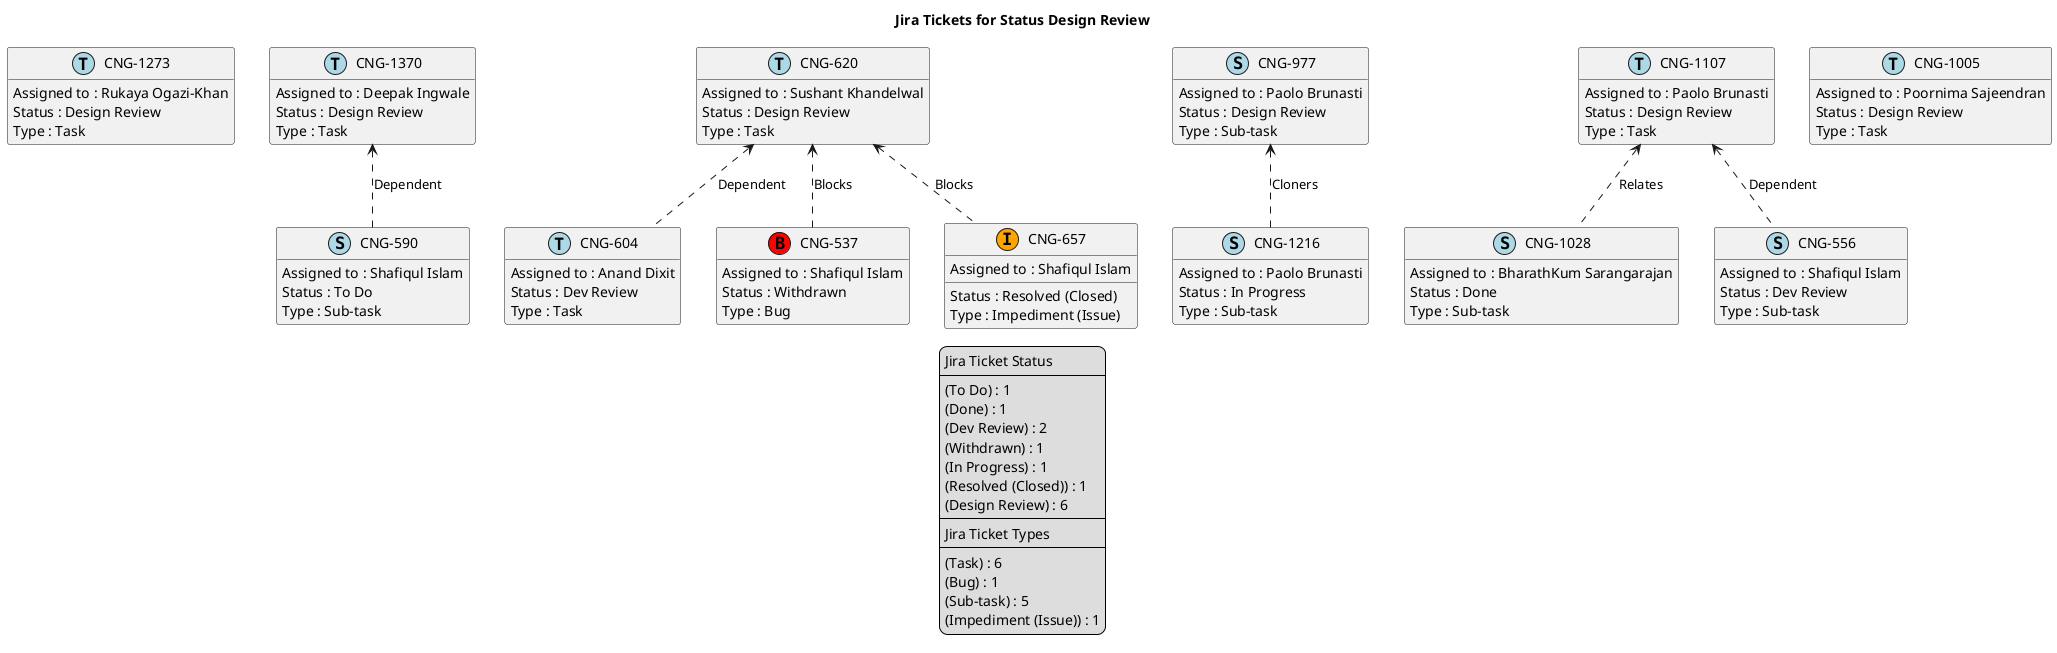 @startuml
'https://plantuml.com/class-diagram

' GENERATE CLASS DIAGRAM ===========
' Generated at    : Thu Apr 18 15:11:08 CEST 2024

title Jira Tickets for Status Design Review
hide empty members

legend
Jira Ticket Status
----
(To Do) : 1
(Done) : 1
(Dev Review) : 2
(Withdrawn) : 1
(In Progress) : 1
(Resolved (Closed)) : 1
(Design Review) : 6
----
Jira Ticket Types
----
(Task) : 6
(Bug) : 1
(Sub-task) : 5
(Impediment (Issue)) : 1
end legend


' Tickets =======
class "CNG-1273" << (T,lightblue) >> {
  Assigned to : Rukaya Ogazi-Khan
  Status : Design Review
  Type : Task
}

class "CNG-1370" << (T,lightblue) >> {
  Assigned to : Deepak Ingwale
  Status : Design Review
  Type : Task
}

class "CNG-590" << (S,lightblue) >> {
  Assigned to : Shafiqul Islam
  Status : To Do
  Type : Sub-task
}

class "CNG-604" << (T,lightblue) >> {
  Assigned to : Anand Dixit
  Status : Dev Review
  Type : Task
}

class "CNG-977" << (S,lightblue) >> {
  Assigned to : Paolo Brunasti
  Status : Design Review
  Type : Sub-task
}

class "CNG-537" << (B,red) >> {
  Assigned to : Shafiqul Islam
  Status : Withdrawn
  Type : Bug
}

class "CNG-1107" << (T,lightblue) >> {
  Assigned to : Paolo Brunasti
  Status : Design Review
  Type : Task
}

class "CNG-1028" << (S,lightblue) >> {
  Assigned to : BharathKum Sarangarajan
  Status : Done
  Type : Sub-task
}

class "CNG-1216" << (S,lightblue) >> {
  Assigned to : Paolo Brunasti
  Status : In Progress
  Type : Sub-task
}

class "CNG-620" << (T,lightblue) >> {
  Assigned to : Sushant Khandelwal
  Status : Design Review
  Type : Task
}

class "CNG-1005" << (T,lightblue) >> {
  Assigned to : Poornima Sajeendran
  Status : Design Review
  Type : Task
}

class "CNG-556" << (S,lightblue) >> {
  Assigned to : Shafiqul Islam
  Status : Dev Review
  Type : Sub-task
}

class "CNG-657" << (I,orange) >> {
  Assigned to : Shafiqul Islam
  Status : Resolved (Closed)
  Type : Impediment (Issue)
}



' Links =======
"CNG-977" <.. "CNG-1216" : Cloners
"CNG-620" <.. "CNG-657" : Blocks
"CNG-620" <.. "CNG-537" : Blocks
"CNG-620" <.. "CNG-604" : Dependent
"CNG-1370" <.. "CNG-590" : Dependent
"CNG-1107" <.. "CNG-556" : Dependent
"CNG-1107" <.. "CNG-1028" : Relates


@enduml
